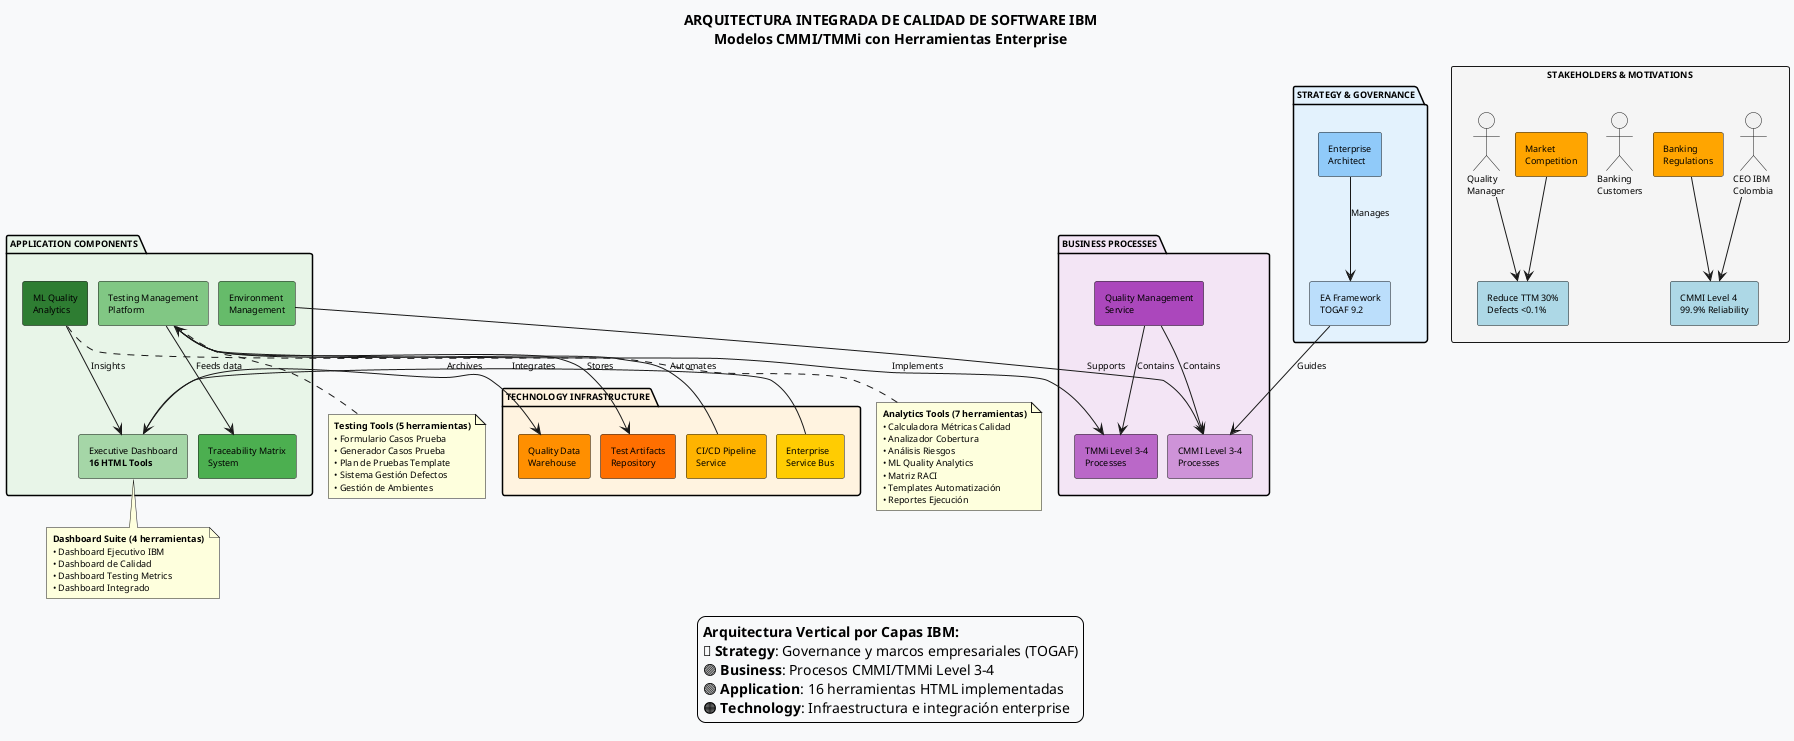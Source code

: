 @startuml arquitectura-calidad-software-ibm-integrada

skinparam backgroundColor #f8f9fa
skinparam defaultFontSize 9
skinparam nodesep 10
skinparam ranksep 15
skinparam direction top to bottom

title ARQUITECTURA INTEGRADA DE CALIDAD DE SOFTWARE IBM\nModelos CMMI/TMMi con Herramientas Enterprise

' === STAKEHOLDERS Y MOTIVACIONES ===

rectangle "STAKEHOLDERS & MOTIVATIONS" #f5f5f5 {
    actor "CEO IBM\nColombia" as ceo
    actor "Quality\nManager" as qm  
    actor "Banking\nCustomers" as customers
    
    rectangle "CMMI Level 4\n99.9% Reliability" as quality_goal #lightblue
    rectangle "Reduce TTM 30%\nDefects <0.1%" as efficiency_goal #lightblue
    
    rectangle "Banking\nRegulations" as compliance_driver #orange
    rectangle "Market\nCompetition" as competition_driver #orange
    
    ceo --> quality_goal
    qm --> efficiency_goal
    compliance_driver --> quality_goal
    competition_driver --> efficiency_goal
}

' === CAPAS DE ARQUITECTURA ===

package "STRATEGY & GOVERNANCE" #e3f2fd {
    rectangle "EA Framework\nTOGAF 9.2" as ea_framework #bbdefb
    rectangle "Enterprise\nArchitect" as enterprise_architect #90caf9
    enterprise_architect --> ea_framework : "Manages"
}

package "BUSINESS PROCESSES" #f3e5f5 {
    rectangle "CMMI Level 3-4\nProcesses" as cmmi_process #ce93d8
    rectangle "TMMi Level 3-4\nProcesses" as tmmi_process #ba68c8
    rectangle "Quality Management\nService" as quality_service #ab47bc
    
    quality_service --> cmmi_process : "Contains"
    quality_service --> tmmi_process : "Contains"
    ea_framework --> cmmi_process : "Guides"
}

package "APPLICATION COMPONENTS" #e8f5e8 {
    rectangle "Executive Dashboard\n**16 HTML Tools**" as dashboard_platform #a5d6a7
    rectangle "Testing Management\nPlatform" as testing_platform #81c784
    rectangle "Environment\nManagement" as env_management #66bb6a
    rectangle "Traceability Matrix\nSystem" as traceability_system #4caf50
    rectangle "ML Quality\nAnalytics" as ml_analytics #2e7d32
    
    testing_platform --> tmmi_process : "Implements"
    env_management --> cmmi_process : "Supports"
    testing_platform --> traceability_system : "Feeds data"
    ml_analytics --> dashboard_platform : "Insights"
}

package "TECHNOLOGY INFRASTRUCTURE" #fff3e0 {
    rectangle "Enterprise\nService Bus" as integration_service #ffcc02
    rectangle "CI/CD Pipeline\nService" as cicd_service #ffb300
    rectangle "Quality Data\nWarehouse" as data_warehouse #ff8f00
    rectangle "Test Artifacts\nRepository" as test_repository #ff6f00
    
    integration_service --> dashboard_platform : "Integrates"
    cicd_service --> testing_platform : "Automates"
    testing_platform --> test_repository : "Stores"
    dashboard_platform --> data_warehouse : "Archives"
}

' === HERRAMIENTAS IMPLEMENTADAS ===

note bottom of dashboard_platform
**Dashboard Suite (4 herramientas)**
• Dashboard Ejecutivo IBM
• Dashboard de Calidad
• Dashboard Testing Metrics  
• Dashboard Integrado
end note

note bottom of testing_platform
**Testing Tools (5 herramientas)**
• Formulario Casos Prueba
• Generador Casos Prueba
• Plan de Pruebas Template
• Sistema Gestión Defectos
• Gestión de Ambientes
end note

note bottom of ml_analytics
**Analytics Tools (7 herramientas)**
• Calculadora Métricas Calidad
• Analizador Cobertura
• Análisis Riesgos
• ML Quality Analytics
• Matriz RACI
• Templates Automatización
• Reportes Ejecución
end note

' === LEYENDA COMPACTA ===

legend bottom
**Arquitectura Vertical por Capas IBM:**
🔵 **Strategy**: Governance y marcos empresariales (TOGAF)
🟣 **Business**: Procesos CMMI/TMMi Level 3-4
🟢 **Application**: 16 herramientas HTML implementadas
🟠 **Technology**: Infraestructura e integración enterprise
endlegend

@enduml